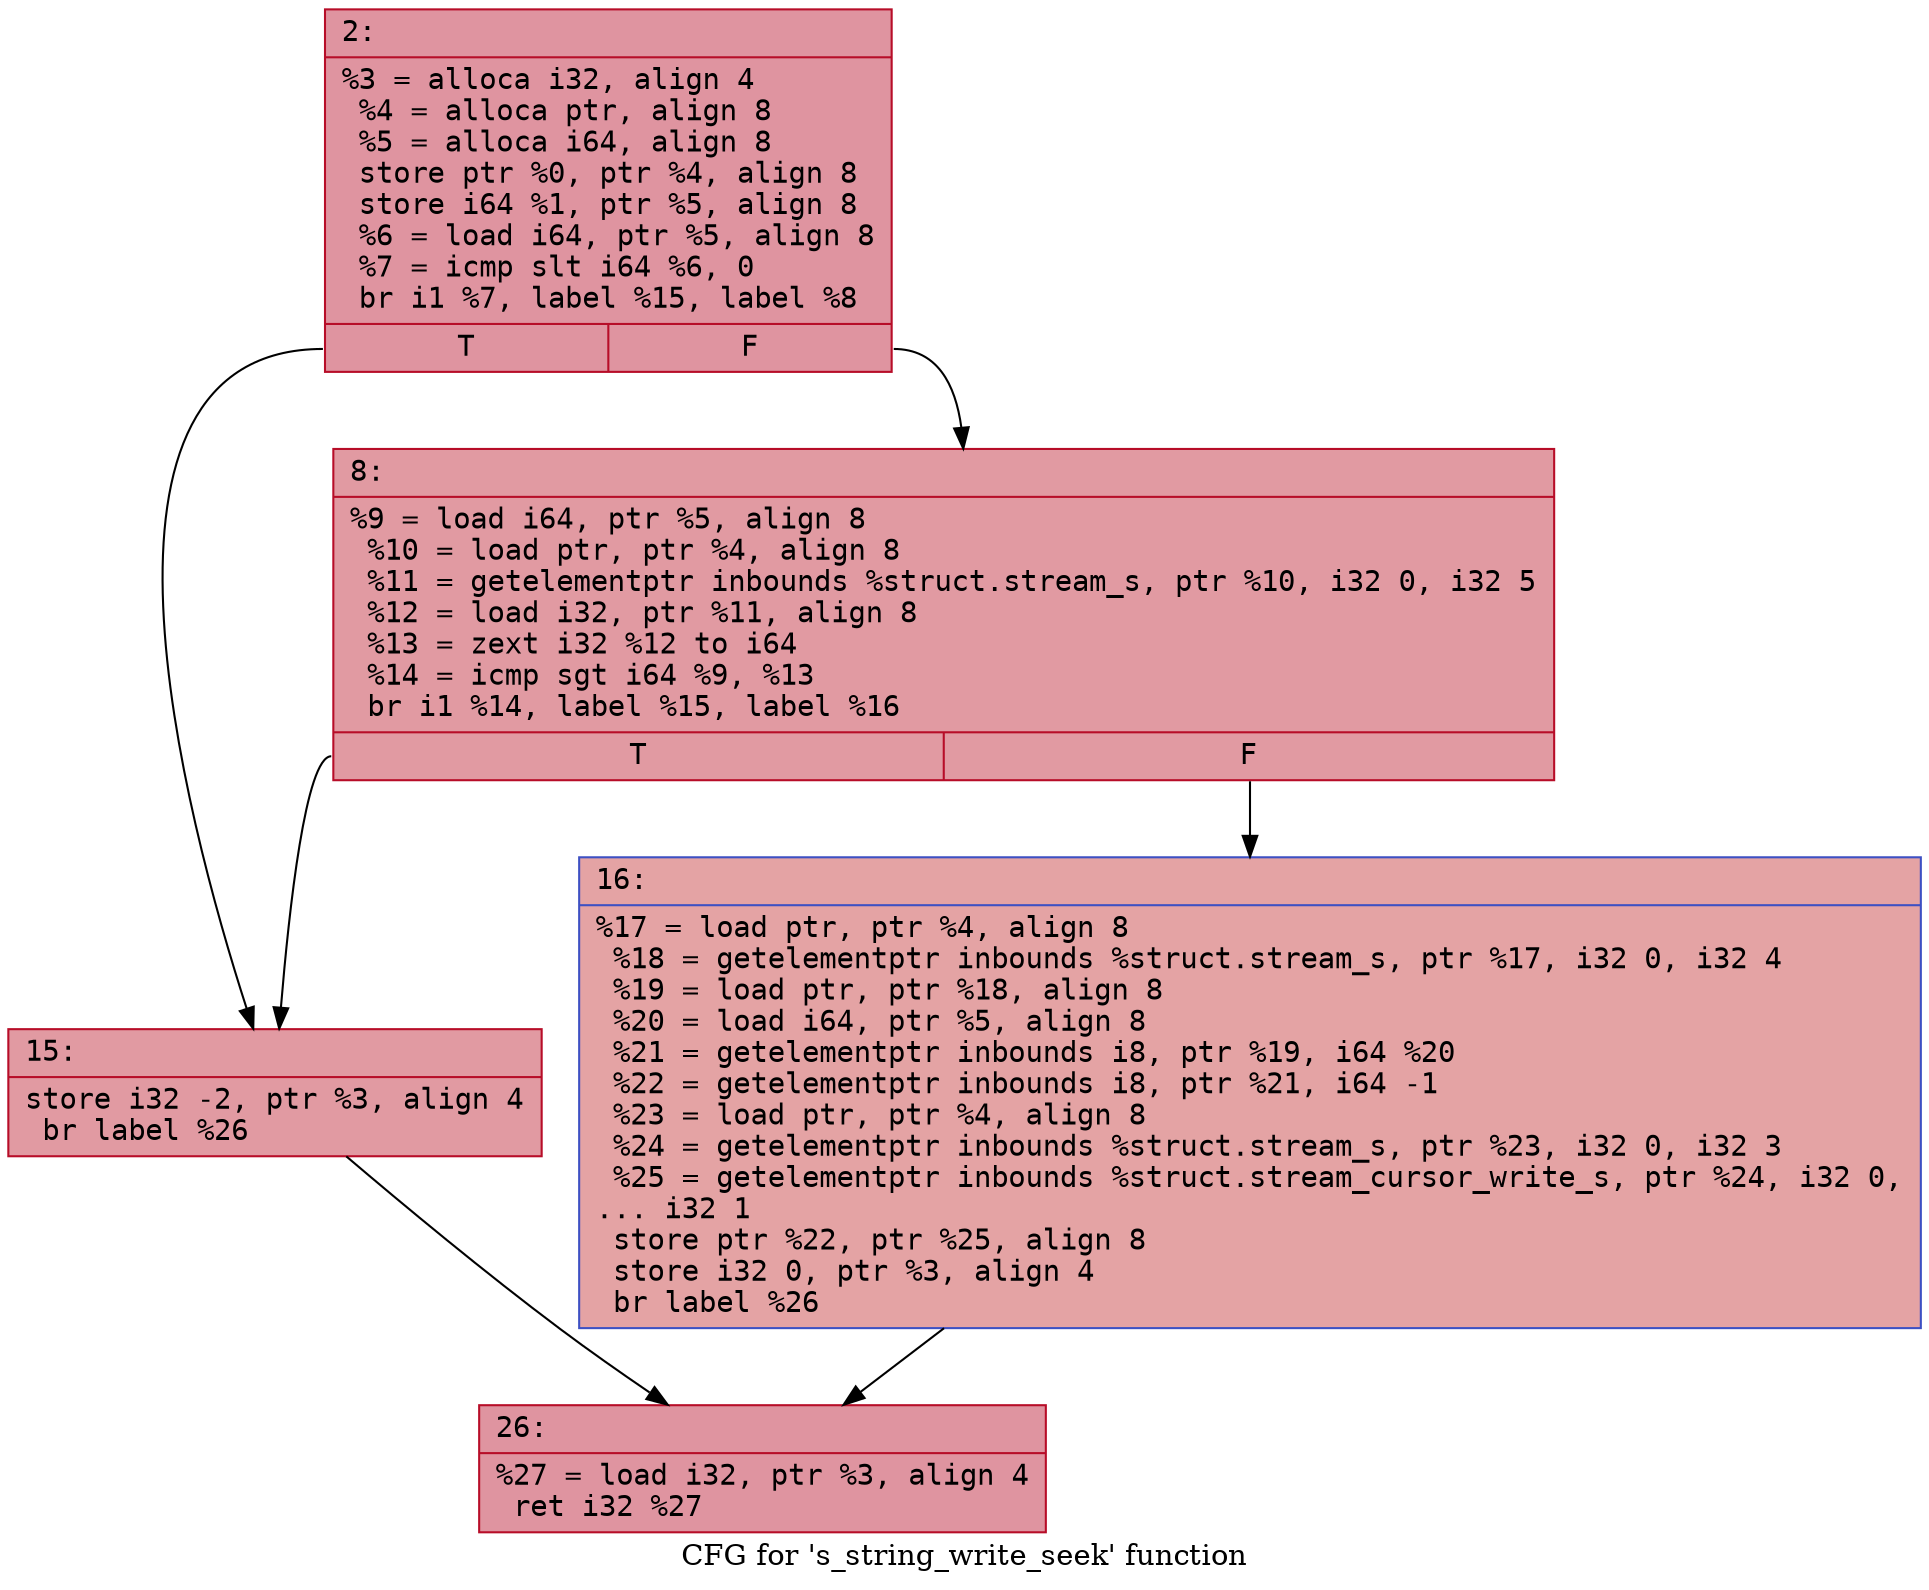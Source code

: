 digraph "CFG for 's_string_write_seek' function" {
	label="CFG for 's_string_write_seek' function";

	Node0x600003214550 [shape=record,color="#b70d28ff", style=filled, fillcolor="#b70d2870" fontname="Courier",label="{2:\l|  %3 = alloca i32, align 4\l  %4 = alloca ptr, align 8\l  %5 = alloca i64, align 8\l  store ptr %0, ptr %4, align 8\l  store i64 %1, ptr %5, align 8\l  %6 = load i64, ptr %5, align 8\l  %7 = icmp slt i64 %6, 0\l  br i1 %7, label %15, label %8\l|{<s0>T|<s1>F}}"];
	Node0x600003214550:s0 -> Node0x6000032145f0[tooltip="2 -> 15\nProbability 37.50%" ];
	Node0x600003214550:s1 -> Node0x6000032145a0[tooltip="2 -> 8\nProbability 62.50%" ];
	Node0x6000032145a0 [shape=record,color="#b70d28ff", style=filled, fillcolor="#bb1b2c70" fontname="Courier",label="{8:\l|  %9 = load i64, ptr %5, align 8\l  %10 = load ptr, ptr %4, align 8\l  %11 = getelementptr inbounds %struct.stream_s, ptr %10, i32 0, i32 5\l  %12 = load i32, ptr %11, align 8\l  %13 = zext i32 %12 to i64\l  %14 = icmp sgt i64 %9, %13\l  br i1 %14, label %15, label %16\l|{<s0>T|<s1>F}}"];
	Node0x6000032145a0:s0 -> Node0x6000032145f0[tooltip="8 -> 15\nProbability 50.00%" ];
	Node0x6000032145a0:s1 -> Node0x600003214640[tooltip="8 -> 16\nProbability 50.00%" ];
	Node0x6000032145f0 [shape=record,color="#b70d28ff", style=filled, fillcolor="#bb1b2c70" fontname="Courier",label="{15:\l|  store i32 -2, ptr %3, align 4\l  br label %26\l}"];
	Node0x6000032145f0 -> Node0x600003214690[tooltip="15 -> 26\nProbability 100.00%" ];
	Node0x600003214640 [shape=record,color="#3d50c3ff", style=filled, fillcolor="#c32e3170" fontname="Courier",label="{16:\l|  %17 = load ptr, ptr %4, align 8\l  %18 = getelementptr inbounds %struct.stream_s, ptr %17, i32 0, i32 4\l  %19 = load ptr, ptr %18, align 8\l  %20 = load i64, ptr %5, align 8\l  %21 = getelementptr inbounds i8, ptr %19, i64 %20\l  %22 = getelementptr inbounds i8, ptr %21, i64 -1\l  %23 = load ptr, ptr %4, align 8\l  %24 = getelementptr inbounds %struct.stream_s, ptr %23, i32 0, i32 3\l  %25 = getelementptr inbounds %struct.stream_cursor_write_s, ptr %24, i32 0,\l... i32 1\l  store ptr %22, ptr %25, align 8\l  store i32 0, ptr %3, align 4\l  br label %26\l}"];
	Node0x600003214640 -> Node0x600003214690[tooltip="16 -> 26\nProbability 100.00%" ];
	Node0x600003214690 [shape=record,color="#b70d28ff", style=filled, fillcolor="#b70d2870" fontname="Courier",label="{26:\l|  %27 = load i32, ptr %3, align 4\l  ret i32 %27\l}"];
}
